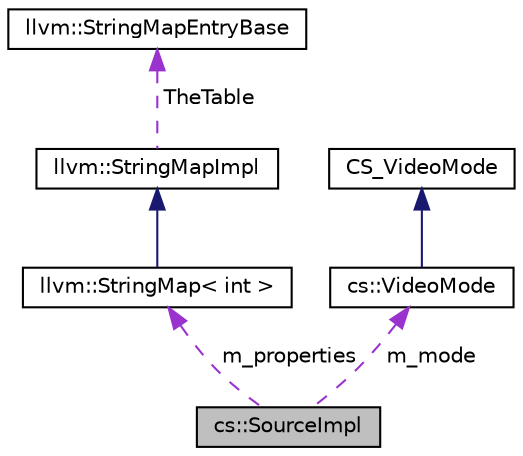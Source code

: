 digraph "cs::SourceImpl"
{
  edge [fontname="Helvetica",fontsize="10",labelfontname="Helvetica",labelfontsize="10"];
  node [fontname="Helvetica",fontsize="10",shape=record];
  Node1 [label="cs::SourceImpl",height=0.2,width=0.4,color="black", fillcolor="grey75", style="filled", fontcolor="black"];
  Node2 -> Node1 [dir="back",color="darkorchid3",fontsize="10",style="dashed",label=" m_properties" ,fontname="Helvetica"];
  Node2 [label="llvm::StringMap\< int \>",height=0.2,width=0.4,color="black", fillcolor="white", style="filled",URL="$classllvm_1_1StringMap.html"];
  Node3 -> Node2 [dir="back",color="midnightblue",fontsize="10",style="solid",fontname="Helvetica"];
  Node3 [label="llvm::StringMapImpl",height=0.2,width=0.4,color="black", fillcolor="white", style="filled",URL="$classllvm_1_1StringMapImpl.html",tooltip="StringMapImpl - This is the base class of StringMap that is shared among all of its instantiations..."];
  Node4 -> Node3 [dir="back",color="darkorchid3",fontsize="10",style="dashed",label=" TheTable" ,fontname="Helvetica"];
  Node4 [label="llvm::StringMapEntryBase",height=0.2,width=0.4,color="black", fillcolor="white", style="filled",URL="$classllvm_1_1StringMapEntryBase.html",tooltip="StringMapEntryBase - Shared base class of StringMapEntry instances. "];
  Node5 -> Node1 [dir="back",color="darkorchid3",fontsize="10",style="dashed",label=" m_mode" ,fontname="Helvetica"];
  Node5 [label="cs::VideoMode",height=0.2,width=0.4,color="black", fillcolor="white", style="filled",URL="$structcs_1_1VideoMode.html",tooltip="Video mode. "];
  Node6 -> Node5 [dir="back",color="midnightblue",fontsize="10",style="solid",fontname="Helvetica"];
  Node6 [label="CS_VideoMode",height=0.2,width=0.4,color="black", fillcolor="white", style="filled",URL="$structCS__VideoMode.html"];
}
